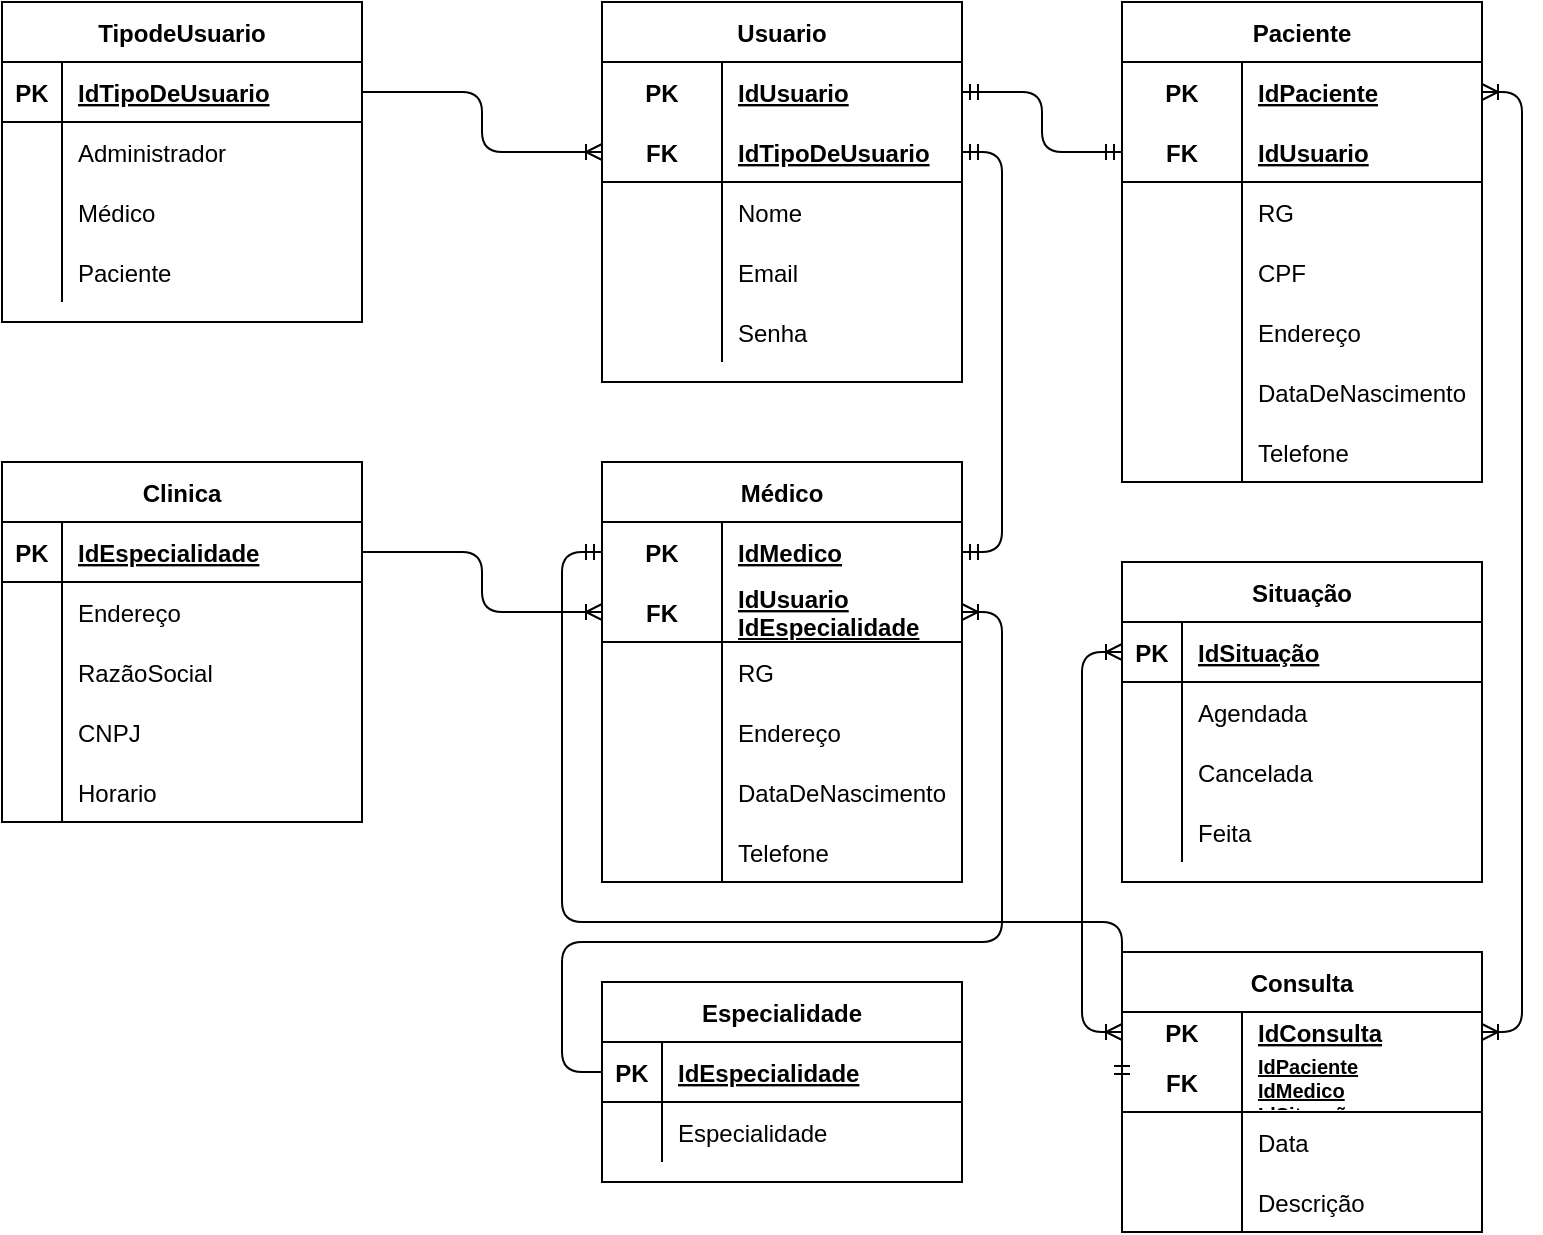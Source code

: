 <mxfile version="14.4.3" type="device" pages="2"><diagram id="wos7PKATgs4us3ZlrVO2" name="Lógico"><mxGraphModel dx="587" dy="454" grid="1" gridSize="10" guides="1" tooltips="1" connect="1" arrows="1" fold="1" page="1" pageScale="1" pageWidth="827" pageHeight="1169" math="0" shadow="0"><root><mxCell id="0"/><mxCell id="1" parent="0"/><mxCell id="LZN2-l3vcttzA_8ZZgUn-1" value="TipodeUsuario" style="shape=table;startSize=30;container=1;collapsible=1;childLayout=tableLayout;fixedRows=1;rowLines=0;fontStyle=1;align=center;resizeLast=1;" vertex="1" parent="1"><mxGeometry x="40" y="40" width="180" height="160" as="geometry"/></mxCell><mxCell id="LZN2-l3vcttzA_8ZZgUn-2" value="" style="shape=partialRectangle;collapsible=0;dropTarget=0;pointerEvents=0;fillColor=none;top=0;left=0;bottom=1;right=0;points=[[0,0.5],[1,0.5]];portConstraint=eastwest;" vertex="1" parent="LZN2-l3vcttzA_8ZZgUn-1"><mxGeometry y="30" width="180" height="30" as="geometry"/></mxCell><mxCell id="LZN2-l3vcttzA_8ZZgUn-3" value="PK" style="shape=partialRectangle;connectable=0;fillColor=none;top=0;left=0;bottom=0;right=0;fontStyle=1;overflow=hidden;" vertex="1" parent="LZN2-l3vcttzA_8ZZgUn-2"><mxGeometry width="30" height="30" as="geometry"/></mxCell><mxCell id="LZN2-l3vcttzA_8ZZgUn-4" value="IdTipoDeUsuario" style="shape=partialRectangle;connectable=0;fillColor=none;top=0;left=0;bottom=0;right=0;align=left;spacingLeft=6;fontStyle=5;overflow=hidden;" vertex="1" parent="LZN2-l3vcttzA_8ZZgUn-2"><mxGeometry x="30" width="150" height="30" as="geometry"/></mxCell><mxCell id="LZN2-l3vcttzA_8ZZgUn-5" value="" style="shape=partialRectangle;collapsible=0;dropTarget=0;pointerEvents=0;fillColor=none;top=0;left=0;bottom=0;right=0;points=[[0,0.5],[1,0.5]];portConstraint=eastwest;" vertex="1" parent="LZN2-l3vcttzA_8ZZgUn-1"><mxGeometry y="60" width="180" height="30" as="geometry"/></mxCell><mxCell id="LZN2-l3vcttzA_8ZZgUn-6" value="" style="shape=partialRectangle;connectable=0;fillColor=none;top=0;left=0;bottom=0;right=0;editable=1;overflow=hidden;" vertex="1" parent="LZN2-l3vcttzA_8ZZgUn-5"><mxGeometry width="30" height="30" as="geometry"/></mxCell><mxCell id="LZN2-l3vcttzA_8ZZgUn-7" value="Administrador" style="shape=partialRectangle;connectable=0;fillColor=none;top=0;left=0;bottom=0;right=0;align=left;spacingLeft=6;overflow=hidden;" vertex="1" parent="LZN2-l3vcttzA_8ZZgUn-5"><mxGeometry x="30" width="150" height="30" as="geometry"/></mxCell><mxCell id="LZN2-l3vcttzA_8ZZgUn-8" value="" style="shape=partialRectangle;collapsible=0;dropTarget=0;pointerEvents=0;fillColor=none;top=0;left=0;bottom=0;right=0;points=[[0,0.5],[1,0.5]];portConstraint=eastwest;" vertex="1" parent="LZN2-l3vcttzA_8ZZgUn-1"><mxGeometry y="90" width="180" height="30" as="geometry"/></mxCell><mxCell id="LZN2-l3vcttzA_8ZZgUn-9" value="" style="shape=partialRectangle;connectable=0;fillColor=none;top=0;left=0;bottom=0;right=0;editable=1;overflow=hidden;" vertex="1" parent="LZN2-l3vcttzA_8ZZgUn-8"><mxGeometry width="30" height="30" as="geometry"/></mxCell><mxCell id="LZN2-l3vcttzA_8ZZgUn-10" value="Médico" style="shape=partialRectangle;connectable=0;fillColor=none;top=0;left=0;bottom=0;right=0;align=left;spacingLeft=6;overflow=hidden;" vertex="1" parent="LZN2-l3vcttzA_8ZZgUn-8"><mxGeometry x="30" width="150" height="30" as="geometry"/></mxCell><mxCell id="LZN2-l3vcttzA_8ZZgUn-11" value="" style="shape=partialRectangle;collapsible=0;dropTarget=0;pointerEvents=0;fillColor=none;top=0;left=0;bottom=0;right=0;points=[[0,0.5],[1,0.5]];portConstraint=eastwest;" vertex="1" parent="LZN2-l3vcttzA_8ZZgUn-1"><mxGeometry y="120" width="180" height="30" as="geometry"/></mxCell><mxCell id="LZN2-l3vcttzA_8ZZgUn-12" value="" style="shape=partialRectangle;connectable=0;fillColor=none;top=0;left=0;bottom=0;right=0;editable=1;overflow=hidden;" vertex="1" parent="LZN2-l3vcttzA_8ZZgUn-11"><mxGeometry width="30" height="30" as="geometry"/></mxCell><mxCell id="LZN2-l3vcttzA_8ZZgUn-13" value="Paciente" style="shape=partialRectangle;connectable=0;fillColor=none;top=0;left=0;bottom=0;right=0;align=left;spacingLeft=6;overflow=hidden;" vertex="1" parent="LZN2-l3vcttzA_8ZZgUn-11"><mxGeometry x="30" width="150" height="30" as="geometry"/></mxCell><mxCell id="LZN2-l3vcttzA_8ZZgUn-14" value="Usuario" style="shape=table;startSize=30;container=1;collapsible=1;childLayout=tableLayout;fixedRows=1;rowLines=0;fontStyle=1;align=center;resizeLast=1;" vertex="1" parent="1"><mxGeometry x="340" y="40" width="180" height="190" as="geometry"/></mxCell><mxCell id="LZN2-l3vcttzA_8ZZgUn-15" value="" style="shape=partialRectangle;collapsible=0;dropTarget=0;pointerEvents=0;fillColor=none;top=0;left=0;bottom=0;right=0;points=[[0,0.5],[1,0.5]];portConstraint=eastwest;" vertex="1" parent="LZN2-l3vcttzA_8ZZgUn-14"><mxGeometry y="30" width="180" height="30" as="geometry"/></mxCell><mxCell id="LZN2-l3vcttzA_8ZZgUn-16" value="PK" style="shape=partialRectangle;connectable=0;fillColor=none;top=0;left=0;bottom=0;right=0;fontStyle=1;overflow=hidden;" vertex="1" parent="LZN2-l3vcttzA_8ZZgUn-15"><mxGeometry width="60" height="30" as="geometry"/></mxCell><mxCell id="LZN2-l3vcttzA_8ZZgUn-17" value="IdUsuario" style="shape=partialRectangle;connectable=0;fillColor=none;top=0;left=0;bottom=0;right=0;align=left;spacingLeft=6;fontStyle=5;overflow=hidden;" vertex="1" parent="LZN2-l3vcttzA_8ZZgUn-15"><mxGeometry x="60" width="120" height="30" as="geometry"/></mxCell><mxCell id="LZN2-l3vcttzA_8ZZgUn-18" value="" style="shape=partialRectangle;collapsible=0;dropTarget=0;pointerEvents=0;fillColor=none;top=0;left=0;bottom=1;right=0;points=[[0,0.5],[1,0.5]];portConstraint=eastwest;" vertex="1" parent="LZN2-l3vcttzA_8ZZgUn-14"><mxGeometry y="60" width="180" height="30" as="geometry"/></mxCell><mxCell id="LZN2-l3vcttzA_8ZZgUn-19" value="FK" style="shape=partialRectangle;connectable=0;fillColor=none;top=0;left=0;bottom=0;right=0;fontStyle=1;overflow=hidden;" vertex="1" parent="LZN2-l3vcttzA_8ZZgUn-18"><mxGeometry width="60" height="30" as="geometry"/></mxCell><mxCell id="LZN2-l3vcttzA_8ZZgUn-20" value="IdTipoDeUsuario" style="shape=partialRectangle;connectable=0;fillColor=none;top=0;left=0;bottom=0;right=0;align=left;spacingLeft=6;fontStyle=5;overflow=hidden;" vertex="1" parent="LZN2-l3vcttzA_8ZZgUn-18"><mxGeometry x="60" width="120" height="30" as="geometry"/></mxCell><mxCell id="LZN2-l3vcttzA_8ZZgUn-21" value="" style="shape=partialRectangle;collapsible=0;dropTarget=0;pointerEvents=0;fillColor=none;top=0;left=0;bottom=0;right=0;points=[[0,0.5],[1,0.5]];portConstraint=eastwest;" vertex="1" parent="LZN2-l3vcttzA_8ZZgUn-14"><mxGeometry y="90" width="180" height="30" as="geometry"/></mxCell><mxCell id="LZN2-l3vcttzA_8ZZgUn-22" value="" style="shape=partialRectangle;connectable=0;fillColor=none;top=0;left=0;bottom=0;right=0;editable=1;overflow=hidden;" vertex="1" parent="LZN2-l3vcttzA_8ZZgUn-21"><mxGeometry width="60" height="30" as="geometry"/></mxCell><mxCell id="LZN2-l3vcttzA_8ZZgUn-23" value="Nome" style="shape=partialRectangle;connectable=0;fillColor=none;top=0;left=0;bottom=0;right=0;align=left;spacingLeft=6;overflow=hidden;" vertex="1" parent="LZN2-l3vcttzA_8ZZgUn-21"><mxGeometry x="60" width="120" height="30" as="geometry"/></mxCell><mxCell id="LZN2-l3vcttzA_8ZZgUn-24" value="" style="shape=partialRectangle;collapsible=0;dropTarget=0;pointerEvents=0;fillColor=none;top=0;left=0;bottom=0;right=0;points=[[0,0.5],[1,0.5]];portConstraint=eastwest;" vertex="1" parent="LZN2-l3vcttzA_8ZZgUn-14"><mxGeometry y="120" width="180" height="30" as="geometry"/></mxCell><mxCell id="LZN2-l3vcttzA_8ZZgUn-25" value="" style="shape=partialRectangle;connectable=0;fillColor=none;top=0;left=0;bottom=0;right=0;editable=1;overflow=hidden;" vertex="1" parent="LZN2-l3vcttzA_8ZZgUn-24"><mxGeometry width="60" height="30" as="geometry"/></mxCell><mxCell id="LZN2-l3vcttzA_8ZZgUn-26" value="Email" style="shape=partialRectangle;connectable=0;fillColor=none;top=0;left=0;bottom=0;right=0;align=left;spacingLeft=6;overflow=hidden;" vertex="1" parent="LZN2-l3vcttzA_8ZZgUn-24"><mxGeometry x="60" width="120" height="30" as="geometry"/></mxCell><mxCell id="GbbUInvRpviHljQiZM5R-79" value="" style="shape=partialRectangle;collapsible=0;dropTarget=0;pointerEvents=0;fillColor=none;top=0;left=0;bottom=0;right=0;points=[[0,0.5],[1,0.5]];portConstraint=eastwest;" vertex="1" parent="LZN2-l3vcttzA_8ZZgUn-14"><mxGeometry y="150" width="180" height="30" as="geometry"/></mxCell><mxCell id="GbbUInvRpviHljQiZM5R-80" value="" style="shape=partialRectangle;connectable=0;fillColor=none;top=0;left=0;bottom=0;right=0;editable=1;overflow=hidden;" vertex="1" parent="GbbUInvRpviHljQiZM5R-79"><mxGeometry width="60" height="30" as="geometry"/></mxCell><mxCell id="GbbUInvRpviHljQiZM5R-81" value="Senha" style="shape=partialRectangle;connectable=0;fillColor=none;top=0;left=0;bottom=0;right=0;align=left;spacingLeft=6;overflow=hidden;" vertex="1" parent="GbbUInvRpviHljQiZM5R-79"><mxGeometry x="60" width="120" height="30" as="geometry"/></mxCell><mxCell id="GbbUInvRpviHljQiZM5R-1" value="Médico" style="shape=table;startSize=30;container=1;collapsible=1;childLayout=tableLayout;fixedRows=1;rowLines=0;fontStyle=1;align=center;resizeLast=1;" vertex="1" parent="1"><mxGeometry x="340" y="270" width="180" height="210" as="geometry"/></mxCell><mxCell id="GbbUInvRpviHljQiZM5R-2" value="" style="shape=partialRectangle;collapsible=0;dropTarget=0;pointerEvents=0;fillColor=none;top=0;left=0;bottom=0;right=0;points=[[0,0.5],[1,0.5]];portConstraint=eastwest;" vertex="1" parent="GbbUInvRpviHljQiZM5R-1"><mxGeometry y="30" width="180" height="30" as="geometry"/></mxCell><mxCell id="GbbUInvRpviHljQiZM5R-3" value="PK" style="shape=partialRectangle;connectable=0;fillColor=none;top=0;left=0;bottom=0;right=0;fontStyle=1;overflow=hidden;" vertex="1" parent="GbbUInvRpviHljQiZM5R-2"><mxGeometry width="60" height="30" as="geometry"/></mxCell><mxCell id="GbbUInvRpviHljQiZM5R-4" value="IdMedico" style="shape=partialRectangle;connectable=0;fillColor=none;top=0;left=0;bottom=0;right=0;align=left;spacingLeft=6;fontStyle=5;overflow=hidden;" vertex="1" parent="GbbUInvRpviHljQiZM5R-2"><mxGeometry x="60" width="120" height="30" as="geometry"/></mxCell><mxCell id="GbbUInvRpviHljQiZM5R-5" value="" style="shape=partialRectangle;collapsible=0;dropTarget=0;pointerEvents=0;fillColor=none;top=0;left=0;bottom=1;right=0;points=[[0,0.5],[1,0.5]];portConstraint=eastwest;" vertex="1" parent="GbbUInvRpviHljQiZM5R-1"><mxGeometry y="60" width="180" height="30" as="geometry"/></mxCell><mxCell id="GbbUInvRpviHljQiZM5R-6" value="FK" style="shape=partialRectangle;connectable=0;fillColor=none;top=0;left=0;bottom=0;right=0;fontStyle=1;overflow=hidden;" vertex="1" parent="GbbUInvRpviHljQiZM5R-5"><mxGeometry width="60" height="30" as="geometry"/></mxCell><mxCell id="GbbUInvRpviHljQiZM5R-7" value="IdUsuario&#10;IdEspecialidade" style="shape=partialRectangle;connectable=0;fillColor=none;top=0;left=0;bottom=0;right=0;align=left;spacingLeft=6;fontStyle=5;overflow=hidden;" vertex="1" parent="GbbUInvRpviHljQiZM5R-5"><mxGeometry x="60" width="120" height="30" as="geometry"/></mxCell><mxCell id="GbbUInvRpviHljQiZM5R-11" value="" style="shape=partialRectangle;collapsible=0;dropTarget=0;pointerEvents=0;fillColor=none;top=0;left=0;bottom=0;right=0;points=[[0,0.5],[1,0.5]];portConstraint=eastwest;" vertex="1" parent="GbbUInvRpviHljQiZM5R-1"><mxGeometry y="90" width="180" height="30" as="geometry"/></mxCell><mxCell id="GbbUInvRpviHljQiZM5R-12" value="" style="shape=partialRectangle;connectable=0;fillColor=none;top=0;left=0;bottom=0;right=0;editable=1;overflow=hidden;" vertex="1" parent="GbbUInvRpviHljQiZM5R-11"><mxGeometry width="60" height="30" as="geometry"/></mxCell><mxCell id="GbbUInvRpviHljQiZM5R-13" value="RG" style="shape=partialRectangle;connectable=0;fillColor=none;top=0;left=0;bottom=0;right=0;align=left;spacingLeft=6;overflow=hidden;" vertex="1" parent="GbbUInvRpviHljQiZM5R-11"><mxGeometry x="60" width="120" height="30" as="geometry"/></mxCell><mxCell id="GbbUInvRpviHljQiZM5R-8" value="" style="shape=partialRectangle;collapsible=0;dropTarget=0;pointerEvents=0;fillColor=none;top=0;left=0;bottom=0;right=0;points=[[0,0.5],[1,0.5]];portConstraint=eastwest;" vertex="1" parent="GbbUInvRpviHljQiZM5R-1"><mxGeometry y="120" width="180" height="30" as="geometry"/></mxCell><mxCell id="GbbUInvRpviHljQiZM5R-9" value="" style="shape=partialRectangle;connectable=0;fillColor=none;top=0;left=0;bottom=0;right=0;editable=1;overflow=hidden;" vertex="1" parent="GbbUInvRpviHljQiZM5R-8"><mxGeometry width="60" height="30" as="geometry"/></mxCell><mxCell id="GbbUInvRpviHljQiZM5R-10" value="Endereço" style="shape=partialRectangle;connectable=0;fillColor=none;top=0;left=0;bottom=0;right=0;align=left;spacingLeft=6;overflow=hidden;" vertex="1" parent="GbbUInvRpviHljQiZM5R-8"><mxGeometry x="60" width="120" height="30" as="geometry"/></mxCell><mxCell id="GbbUInvRpviHljQiZM5R-86" value="" style="shape=partialRectangle;collapsible=0;dropTarget=0;pointerEvents=0;fillColor=none;top=0;left=0;bottom=0;right=0;points=[[0,0.5],[1,0.5]];portConstraint=eastwest;" vertex="1" parent="GbbUInvRpviHljQiZM5R-1"><mxGeometry y="150" width="180" height="30" as="geometry"/></mxCell><mxCell id="GbbUInvRpviHljQiZM5R-87" value="" style="shape=partialRectangle;connectable=0;fillColor=none;top=0;left=0;bottom=0;right=0;editable=1;overflow=hidden;" vertex="1" parent="GbbUInvRpviHljQiZM5R-86"><mxGeometry width="60" height="30" as="geometry"/></mxCell><mxCell id="GbbUInvRpviHljQiZM5R-88" value="DataDeNascimento" style="shape=partialRectangle;connectable=0;fillColor=none;top=0;left=0;bottom=0;right=0;align=left;spacingLeft=6;overflow=hidden;" vertex="1" parent="GbbUInvRpviHljQiZM5R-86"><mxGeometry x="60" width="120" height="30" as="geometry"/></mxCell><mxCell id="GbbUInvRpviHljQiZM5R-89" value="" style="shape=partialRectangle;collapsible=0;dropTarget=0;pointerEvents=0;fillColor=none;top=0;left=0;bottom=0;right=0;points=[[0,0.5],[1,0.5]];portConstraint=eastwest;" vertex="1" parent="GbbUInvRpviHljQiZM5R-1"><mxGeometry y="180" width="180" height="30" as="geometry"/></mxCell><mxCell id="GbbUInvRpviHljQiZM5R-90" value="" style="shape=partialRectangle;connectable=0;fillColor=none;top=0;left=0;bottom=0;right=0;editable=1;overflow=hidden;" vertex="1" parent="GbbUInvRpviHljQiZM5R-89"><mxGeometry width="60" height="30" as="geometry"/></mxCell><mxCell id="GbbUInvRpviHljQiZM5R-91" value="Telefone" style="shape=partialRectangle;connectable=0;fillColor=none;top=0;left=0;bottom=0;right=0;align=left;spacingLeft=6;overflow=hidden;" vertex="1" parent="GbbUInvRpviHljQiZM5R-89"><mxGeometry x="60" width="120" height="30" as="geometry"/></mxCell><mxCell id="GbbUInvRpviHljQiZM5R-14" value="Consulta" style="shape=table;startSize=30;container=1;collapsible=1;childLayout=tableLayout;fixedRows=1;rowLines=0;fontStyle=1;align=center;resizeLast=1;" vertex="1" parent="1"><mxGeometry x="600" y="515" width="180" height="140" as="geometry"><mxRectangle x="600" y="470" width="80" height="30" as="alternateBounds"/></mxGeometry></mxCell><mxCell id="GbbUInvRpviHljQiZM5R-15" value="" style="shape=partialRectangle;collapsible=0;dropTarget=0;pointerEvents=0;fillColor=none;top=0;left=0;bottom=0;right=0;points=[[0,0.5],[1,0.5]];portConstraint=eastwest;" vertex="1" parent="GbbUInvRpviHljQiZM5R-14"><mxGeometry y="30" width="180" height="20" as="geometry"/></mxCell><mxCell id="GbbUInvRpviHljQiZM5R-16" value="PK" style="shape=partialRectangle;connectable=0;fillColor=none;top=0;left=0;bottom=0;right=0;fontStyle=1;overflow=hidden;" vertex="1" parent="GbbUInvRpviHljQiZM5R-15"><mxGeometry width="60" height="20" as="geometry"/></mxCell><mxCell id="GbbUInvRpviHljQiZM5R-17" value="IdConsulta" style="shape=partialRectangle;connectable=0;fillColor=none;top=0;left=0;bottom=0;right=0;align=left;spacingLeft=6;fontStyle=5;overflow=hidden;" vertex="1" parent="GbbUInvRpviHljQiZM5R-15"><mxGeometry x="60" width="120" height="20" as="geometry"/></mxCell><mxCell id="GbbUInvRpviHljQiZM5R-18" value="" style="shape=partialRectangle;collapsible=0;dropTarget=0;pointerEvents=0;fillColor=none;top=0;left=0;bottom=1;right=0;points=[[0,0.5],[1,0.5]];portConstraint=eastwest;" vertex="1" parent="GbbUInvRpviHljQiZM5R-14"><mxGeometry y="50" width="180" height="30" as="geometry"/></mxCell><mxCell id="GbbUInvRpviHljQiZM5R-19" value="FK" style="shape=partialRectangle;connectable=0;fillColor=none;top=0;left=0;bottom=0;right=0;fontStyle=1;overflow=hidden;" vertex="1" parent="GbbUInvRpviHljQiZM5R-18"><mxGeometry width="60" height="30" as="geometry"/></mxCell><mxCell id="GbbUInvRpviHljQiZM5R-20" value="IdPaciente&#10;IdMedico&#10;IdSituaçãp" style="shape=partialRectangle;connectable=0;fillColor=none;top=0;left=0;bottom=0;right=0;align=left;spacingLeft=6;fontStyle=5;overflow=hidden;fontSize=10;" vertex="1" parent="GbbUInvRpviHljQiZM5R-18"><mxGeometry x="60" width="120" height="30" as="geometry"/></mxCell><mxCell id="GbbUInvRpviHljQiZM5R-21" value="" style="shape=partialRectangle;collapsible=0;dropTarget=0;pointerEvents=0;fillColor=none;top=0;left=0;bottom=0;right=0;points=[[0,0.5],[1,0.5]];portConstraint=eastwest;" vertex="1" parent="GbbUInvRpviHljQiZM5R-14"><mxGeometry y="80" width="180" height="30" as="geometry"/></mxCell><mxCell id="GbbUInvRpviHljQiZM5R-22" value="" style="shape=partialRectangle;connectable=0;fillColor=none;top=0;left=0;bottom=0;right=0;editable=1;overflow=hidden;" vertex="1" parent="GbbUInvRpviHljQiZM5R-21"><mxGeometry width="60" height="30" as="geometry"/></mxCell><mxCell id="GbbUInvRpviHljQiZM5R-23" value="Data" style="shape=partialRectangle;connectable=0;fillColor=none;top=0;left=0;bottom=0;right=0;align=left;spacingLeft=6;overflow=hidden;" vertex="1" parent="GbbUInvRpviHljQiZM5R-21"><mxGeometry x="60" width="120" height="30" as="geometry"/></mxCell><mxCell id="GbbUInvRpviHljQiZM5R-24" value="" style="shape=partialRectangle;collapsible=0;dropTarget=0;pointerEvents=0;fillColor=none;top=0;left=0;bottom=0;right=0;points=[[0,0.5],[1,0.5]];portConstraint=eastwest;" vertex="1" parent="GbbUInvRpviHljQiZM5R-14"><mxGeometry y="110" width="180" height="30" as="geometry"/></mxCell><mxCell id="GbbUInvRpviHljQiZM5R-25" value="" style="shape=partialRectangle;connectable=0;fillColor=none;top=0;left=0;bottom=0;right=0;editable=1;overflow=hidden;" vertex="1" parent="GbbUInvRpviHljQiZM5R-24"><mxGeometry width="60" height="30" as="geometry"/></mxCell><mxCell id="GbbUInvRpviHljQiZM5R-26" value="Descrição" style="shape=partialRectangle;connectable=0;fillColor=none;top=0;left=0;bottom=0;right=0;align=left;spacingLeft=6;overflow=hidden;" vertex="1" parent="GbbUInvRpviHljQiZM5R-24"><mxGeometry x="60" width="120" height="30" as="geometry"/></mxCell><mxCell id="GbbUInvRpviHljQiZM5R-27" value="Paciente" style="shape=table;startSize=30;container=1;collapsible=1;childLayout=tableLayout;fixedRows=1;rowLines=0;fontStyle=1;align=center;resizeLast=1;" vertex="1" parent="1"><mxGeometry x="600" y="40" width="180" height="240" as="geometry"/></mxCell><mxCell id="GbbUInvRpviHljQiZM5R-28" value="" style="shape=partialRectangle;collapsible=0;dropTarget=0;pointerEvents=0;fillColor=none;top=0;left=0;bottom=0;right=0;points=[[0,0.5],[1,0.5]];portConstraint=eastwest;" vertex="1" parent="GbbUInvRpviHljQiZM5R-27"><mxGeometry y="30" width="180" height="30" as="geometry"/></mxCell><mxCell id="GbbUInvRpviHljQiZM5R-29" value="PK" style="shape=partialRectangle;connectable=0;fillColor=none;top=0;left=0;bottom=0;right=0;fontStyle=1;overflow=hidden;" vertex="1" parent="GbbUInvRpviHljQiZM5R-28"><mxGeometry width="60" height="30" as="geometry"/></mxCell><mxCell id="GbbUInvRpviHljQiZM5R-30" value="IdPaciente" style="shape=partialRectangle;connectable=0;fillColor=none;top=0;left=0;bottom=0;right=0;align=left;spacingLeft=6;fontStyle=5;overflow=hidden;" vertex="1" parent="GbbUInvRpviHljQiZM5R-28"><mxGeometry x="60" width="120" height="30" as="geometry"/></mxCell><mxCell id="GbbUInvRpviHljQiZM5R-31" value="" style="shape=partialRectangle;collapsible=0;dropTarget=0;pointerEvents=0;fillColor=none;top=0;left=0;bottom=1;right=0;points=[[0,0.5],[1,0.5]];portConstraint=eastwest;" vertex="1" parent="GbbUInvRpviHljQiZM5R-27"><mxGeometry y="60" width="180" height="30" as="geometry"/></mxCell><mxCell id="GbbUInvRpviHljQiZM5R-32" value="FK" style="shape=partialRectangle;connectable=0;fillColor=none;top=0;left=0;bottom=0;right=0;fontStyle=1;overflow=hidden;" vertex="1" parent="GbbUInvRpviHljQiZM5R-31"><mxGeometry width="60" height="30" as="geometry"/></mxCell><mxCell id="GbbUInvRpviHljQiZM5R-33" value="IdUsuario" style="shape=partialRectangle;connectable=0;fillColor=none;top=0;left=0;bottom=0;right=0;align=left;spacingLeft=6;fontStyle=5;overflow=hidden;" vertex="1" parent="GbbUInvRpviHljQiZM5R-31"><mxGeometry x="60" width="120" height="30" as="geometry"/></mxCell><mxCell id="GbbUInvRpviHljQiZM5R-34" value="" style="shape=partialRectangle;collapsible=0;dropTarget=0;pointerEvents=0;fillColor=none;top=0;left=0;bottom=0;right=0;points=[[0,0.5],[1,0.5]];portConstraint=eastwest;" vertex="1" parent="GbbUInvRpviHljQiZM5R-27"><mxGeometry y="90" width="180" height="30" as="geometry"/></mxCell><mxCell id="GbbUInvRpviHljQiZM5R-35" value="" style="shape=partialRectangle;connectable=0;fillColor=none;top=0;left=0;bottom=0;right=0;editable=1;overflow=hidden;" vertex="1" parent="GbbUInvRpviHljQiZM5R-34"><mxGeometry width="60" height="30" as="geometry"/></mxCell><mxCell id="GbbUInvRpviHljQiZM5R-36" value="RG" style="shape=partialRectangle;connectable=0;fillColor=none;top=0;left=0;bottom=0;right=0;align=left;spacingLeft=6;overflow=hidden;" vertex="1" parent="GbbUInvRpviHljQiZM5R-34"><mxGeometry x="60" width="120" height="30" as="geometry"/></mxCell><mxCell id="GbbUInvRpviHljQiZM5R-37" value="" style="shape=partialRectangle;collapsible=0;dropTarget=0;pointerEvents=0;fillColor=none;top=0;left=0;bottom=0;right=0;points=[[0,0.5],[1,0.5]];portConstraint=eastwest;" vertex="1" parent="GbbUInvRpviHljQiZM5R-27"><mxGeometry y="120" width="180" height="30" as="geometry"/></mxCell><mxCell id="GbbUInvRpviHljQiZM5R-38" value="" style="shape=partialRectangle;connectable=0;fillColor=none;top=0;left=0;bottom=0;right=0;editable=1;overflow=hidden;" vertex="1" parent="GbbUInvRpviHljQiZM5R-37"><mxGeometry width="60" height="30" as="geometry"/></mxCell><mxCell id="GbbUInvRpviHljQiZM5R-39" value="CPF" style="shape=partialRectangle;connectable=0;fillColor=none;top=0;left=0;bottom=0;right=0;align=left;spacingLeft=6;overflow=hidden;" vertex="1" parent="GbbUInvRpviHljQiZM5R-37"><mxGeometry x="60" width="120" height="30" as="geometry"/></mxCell><mxCell id="GbbUInvRpviHljQiZM5R-104" value="" style="shape=partialRectangle;collapsible=0;dropTarget=0;pointerEvents=0;fillColor=none;top=0;left=0;bottom=0;right=0;points=[[0,0.5],[1,0.5]];portConstraint=eastwest;" vertex="1" parent="GbbUInvRpviHljQiZM5R-27"><mxGeometry y="150" width="180" height="30" as="geometry"/></mxCell><mxCell id="GbbUInvRpviHljQiZM5R-105" value="" style="shape=partialRectangle;connectable=0;fillColor=none;top=0;left=0;bottom=0;right=0;editable=1;overflow=hidden;" vertex="1" parent="GbbUInvRpviHljQiZM5R-104"><mxGeometry width="60" height="30" as="geometry"/></mxCell><mxCell id="GbbUInvRpviHljQiZM5R-106" value="Endereço" style="shape=partialRectangle;connectable=0;fillColor=none;top=0;left=0;bottom=0;right=0;align=left;spacingLeft=6;overflow=hidden;" vertex="1" parent="GbbUInvRpviHljQiZM5R-104"><mxGeometry x="60" width="120" height="30" as="geometry"/></mxCell><mxCell id="GbbUInvRpviHljQiZM5R-107" value="" style="shape=partialRectangle;collapsible=0;dropTarget=0;pointerEvents=0;fillColor=none;top=0;left=0;bottom=0;right=0;points=[[0,0.5],[1,0.5]];portConstraint=eastwest;" vertex="1" parent="GbbUInvRpviHljQiZM5R-27"><mxGeometry y="180" width="180" height="30" as="geometry"/></mxCell><mxCell id="GbbUInvRpviHljQiZM5R-108" value="" style="shape=partialRectangle;connectable=0;fillColor=none;top=0;left=0;bottom=0;right=0;editable=1;overflow=hidden;" vertex="1" parent="GbbUInvRpviHljQiZM5R-107"><mxGeometry width="60" height="30" as="geometry"/></mxCell><mxCell id="GbbUInvRpviHljQiZM5R-109" value="DataDeNascimento" style="shape=partialRectangle;connectable=0;fillColor=none;top=0;left=0;bottom=0;right=0;align=left;spacingLeft=6;overflow=hidden;" vertex="1" parent="GbbUInvRpviHljQiZM5R-107"><mxGeometry x="60" width="120" height="30" as="geometry"/></mxCell><mxCell id="GbbUInvRpviHljQiZM5R-110" value="" style="shape=partialRectangle;collapsible=0;dropTarget=0;pointerEvents=0;fillColor=none;top=0;left=0;bottom=0;right=0;points=[[0,0.5],[1,0.5]];portConstraint=eastwest;" vertex="1" parent="GbbUInvRpviHljQiZM5R-27"><mxGeometry y="210" width="180" height="30" as="geometry"/></mxCell><mxCell id="GbbUInvRpviHljQiZM5R-111" value="" style="shape=partialRectangle;connectable=0;fillColor=none;top=0;left=0;bottom=0;right=0;editable=1;overflow=hidden;" vertex="1" parent="GbbUInvRpviHljQiZM5R-110"><mxGeometry width="60" height="30" as="geometry"/></mxCell><mxCell id="GbbUInvRpviHljQiZM5R-112" value="Telefone" style="shape=partialRectangle;connectable=0;fillColor=none;top=0;left=0;bottom=0;right=0;align=left;spacingLeft=6;overflow=hidden;" vertex="1" parent="GbbUInvRpviHljQiZM5R-110"><mxGeometry x="60" width="120" height="30" as="geometry"/></mxCell><mxCell id="GbbUInvRpviHljQiZM5R-40" value="Situação" style="shape=table;startSize=30;container=1;collapsible=1;childLayout=tableLayout;fixedRows=1;rowLines=0;fontStyle=1;align=center;resizeLast=1;" vertex="1" parent="1"><mxGeometry x="600" y="320" width="180" height="160" as="geometry"/></mxCell><mxCell id="GbbUInvRpviHljQiZM5R-41" value="" style="shape=partialRectangle;collapsible=0;dropTarget=0;pointerEvents=0;fillColor=none;top=0;left=0;bottom=1;right=0;points=[[0,0.5],[1,0.5]];portConstraint=eastwest;" vertex="1" parent="GbbUInvRpviHljQiZM5R-40"><mxGeometry y="30" width="180" height="30" as="geometry"/></mxCell><mxCell id="GbbUInvRpviHljQiZM5R-42" value="PK" style="shape=partialRectangle;connectable=0;fillColor=none;top=0;left=0;bottom=0;right=0;fontStyle=1;overflow=hidden;" vertex="1" parent="GbbUInvRpviHljQiZM5R-41"><mxGeometry width="30" height="30" as="geometry"/></mxCell><mxCell id="GbbUInvRpviHljQiZM5R-43" value="IdSituação" style="shape=partialRectangle;connectable=0;fillColor=none;top=0;left=0;bottom=0;right=0;align=left;spacingLeft=6;fontStyle=5;overflow=hidden;" vertex="1" parent="GbbUInvRpviHljQiZM5R-41"><mxGeometry x="30" width="150" height="30" as="geometry"/></mxCell><mxCell id="GbbUInvRpviHljQiZM5R-44" value="" style="shape=partialRectangle;collapsible=0;dropTarget=0;pointerEvents=0;fillColor=none;top=0;left=0;bottom=0;right=0;points=[[0,0.5],[1,0.5]];portConstraint=eastwest;" vertex="1" parent="GbbUInvRpviHljQiZM5R-40"><mxGeometry y="60" width="180" height="30" as="geometry"/></mxCell><mxCell id="GbbUInvRpviHljQiZM5R-45" value="" style="shape=partialRectangle;connectable=0;fillColor=none;top=0;left=0;bottom=0;right=0;editable=1;overflow=hidden;" vertex="1" parent="GbbUInvRpviHljQiZM5R-44"><mxGeometry width="30" height="30" as="geometry"/></mxCell><mxCell id="GbbUInvRpviHljQiZM5R-46" value="Agendada" style="shape=partialRectangle;connectable=0;fillColor=none;top=0;left=0;bottom=0;right=0;align=left;spacingLeft=6;overflow=hidden;" vertex="1" parent="GbbUInvRpviHljQiZM5R-44"><mxGeometry x="30" width="150" height="30" as="geometry"/></mxCell><mxCell id="GbbUInvRpviHljQiZM5R-47" value="" style="shape=partialRectangle;collapsible=0;dropTarget=0;pointerEvents=0;fillColor=none;top=0;left=0;bottom=0;right=0;points=[[0,0.5],[1,0.5]];portConstraint=eastwest;" vertex="1" parent="GbbUInvRpviHljQiZM5R-40"><mxGeometry y="90" width="180" height="30" as="geometry"/></mxCell><mxCell id="GbbUInvRpviHljQiZM5R-48" value="" style="shape=partialRectangle;connectable=0;fillColor=none;top=0;left=0;bottom=0;right=0;editable=1;overflow=hidden;" vertex="1" parent="GbbUInvRpviHljQiZM5R-47"><mxGeometry width="30" height="30" as="geometry"/></mxCell><mxCell id="GbbUInvRpviHljQiZM5R-49" value="Cancelada" style="shape=partialRectangle;connectable=0;fillColor=none;top=0;left=0;bottom=0;right=0;align=left;spacingLeft=6;overflow=hidden;" vertex="1" parent="GbbUInvRpviHljQiZM5R-47"><mxGeometry x="30" width="150" height="30" as="geometry"/></mxCell><mxCell id="GbbUInvRpviHljQiZM5R-50" value="" style="shape=partialRectangle;collapsible=0;dropTarget=0;pointerEvents=0;fillColor=none;top=0;left=0;bottom=0;right=0;points=[[0,0.5],[1,0.5]];portConstraint=eastwest;" vertex="1" parent="GbbUInvRpviHljQiZM5R-40"><mxGeometry y="120" width="180" height="30" as="geometry"/></mxCell><mxCell id="GbbUInvRpviHljQiZM5R-51" value="" style="shape=partialRectangle;connectable=0;fillColor=none;top=0;left=0;bottom=0;right=0;editable=1;overflow=hidden;" vertex="1" parent="GbbUInvRpviHljQiZM5R-50"><mxGeometry width="30" height="30" as="geometry"/></mxCell><mxCell id="GbbUInvRpviHljQiZM5R-52" value="Feita" style="shape=partialRectangle;connectable=0;fillColor=none;top=0;left=0;bottom=0;right=0;align=left;spacingLeft=6;overflow=hidden;" vertex="1" parent="GbbUInvRpviHljQiZM5R-50"><mxGeometry x="30" width="150" height="30" as="geometry"/></mxCell><mxCell id="GbbUInvRpviHljQiZM5R-53" value="Clinica" style="shape=table;startSize=30;container=1;collapsible=1;childLayout=tableLayout;fixedRows=1;rowLines=0;fontStyle=1;align=center;resizeLast=1;" vertex="1" parent="1"><mxGeometry x="40" y="270" width="180" height="180" as="geometry"/></mxCell><mxCell id="GbbUInvRpviHljQiZM5R-54" value="" style="shape=partialRectangle;collapsible=0;dropTarget=0;pointerEvents=0;fillColor=none;top=0;left=0;bottom=1;right=0;points=[[0,0.5],[1,0.5]];portConstraint=eastwest;" vertex="1" parent="GbbUInvRpviHljQiZM5R-53"><mxGeometry y="30" width="180" height="30" as="geometry"/></mxCell><mxCell id="GbbUInvRpviHljQiZM5R-55" value="PK" style="shape=partialRectangle;connectable=0;fillColor=none;top=0;left=0;bottom=0;right=0;fontStyle=1;overflow=hidden;" vertex="1" parent="GbbUInvRpviHljQiZM5R-54"><mxGeometry width="30" height="30" as="geometry"/></mxCell><mxCell id="GbbUInvRpviHljQiZM5R-56" value="IdEspecialidade" style="shape=partialRectangle;connectable=0;fillColor=none;top=0;left=0;bottom=0;right=0;align=left;spacingLeft=6;fontStyle=5;overflow=hidden;" vertex="1" parent="GbbUInvRpviHljQiZM5R-54"><mxGeometry x="30" width="150" height="30" as="geometry"/></mxCell><mxCell id="GbbUInvRpviHljQiZM5R-57" value="" style="shape=partialRectangle;collapsible=0;dropTarget=0;pointerEvents=0;fillColor=none;top=0;left=0;bottom=0;right=0;points=[[0,0.5],[1,0.5]];portConstraint=eastwest;" vertex="1" parent="GbbUInvRpviHljQiZM5R-53"><mxGeometry y="60" width="180" height="30" as="geometry"/></mxCell><mxCell id="GbbUInvRpviHljQiZM5R-58" value="" style="shape=partialRectangle;connectable=0;fillColor=none;top=0;left=0;bottom=0;right=0;editable=1;overflow=hidden;" vertex="1" parent="GbbUInvRpviHljQiZM5R-57"><mxGeometry width="30" height="30" as="geometry"/></mxCell><mxCell id="GbbUInvRpviHljQiZM5R-59" value="Endereço" style="shape=partialRectangle;connectable=0;fillColor=none;top=0;left=0;bottom=0;right=0;align=left;spacingLeft=6;overflow=hidden;" vertex="1" parent="GbbUInvRpviHljQiZM5R-57"><mxGeometry x="30" width="150" height="30" as="geometry"/></mxCell><mxCell id="GbbUInvRpviHljQiZM5R-94" value="" style="shape=partialRectangle;collapsible=0;dropTarget=0;pointerEvents=0;fillColor=none;top=0;left=0;bottom=0;right=0;points=[[0,0.5],[1,0.5]];portConstraint=eastwest;" vertex="1" parent="GbbUInvRpviHljQiZM5R-53"><mxGeometry y="90" width="180" height="30" as="geometry"/></mxCell><mxCell id="GbbUInvRpviHljQiZM5R-95" value="" style="shape=partialRectangle;connectable=0;fillColor=none;top=0;left=0;bottom=0;right=0;editable=1;overflow=hidden;" vertex="1" parent="GbbUInvRpviHljQiZM5R-94"><mxGeometry width="30" height="30" as="geometry"/></mxCell><mxCell id="GbbUInvRpviHljQiZM5R-96" value="RazãoSocial" style="shape=partialRectangle;connectable=0;fillColor=none;top=0;left=0;bottom=0;right=0;align=left;spacingLeft=6;overflow=hidden;" vertex="1" parent="GbbUInvRpviHljQiZM5R-94"><mxGeometry x="30" width="150" height="30" as="geometry"/></mxCell><mxCell id="GbbUInvRpviHljQiZM5R-97" value="" style="shape=partialRectangle;collapsible=0;dropTarget=0;pointerEvents=0;fillColor=none;top=0;left=0;bottom=0;right=0;points=[[0,0.5],[1,0.5]];portConstraint=eastwest;" vertex="1" parent="GbbUInvRpviHljQiZM5R-53"><mxGeometry y="120" width="180" height="30" as="geometry"/></mxCell><mxCell id="GbbUInvRpviHljQiZM5R-98" value="" style="shape=partialRectangle;connectable=0;fillColor=none;top=0;left=0;bottom=0;right=0;editable=1;overflow=hidden;" vertex="1" parent="GbbUInvRpviHljQiZM5R-97"><mxGeometry width="30" height="30" as="geometry"/></mxCell><mxCell id="GbbUInvRpviHljQiZM5R-99" value="CNPJ" style="shape=partialRectangle;connectable=0;fillColor=none;top=0;left=0;bottom=0;right=0;align=left;spacingLeft=6;overflow=hidden;" vertex="1" parent="GbbUInvRpviHljQiZM5R-97"><mxGeometry x="30" width="150" height="30" as="geometry"/></mxCell><mxCell id="GbbUInvRpviHljQiZM5R-100" value="" style="shape=partialRectangle;collapsible=0;dropTarget=0;pointerEvents=0;fillColor=none;top=0;left=0;bottom=0;right=0;points=[[0,0.5],[1,0.5]];portConstraint=eastwest;" vertex="1" parent="GbbUInvRpviHljQiZM5R-53"><mxGeometry y="150" width="180" height="30" as="geometry"/></mxCell><mxCell id="GbbUInvRpviHljQiZM5R-101" value="" style="shape=partialRectangle;connectable=0;fillColor=none;top=0;left=0;bottom=0;right=0;editable=1;overflow=hidden;" vertex="1" parent="GbbUInvRpviHljQiZM5R-100"><mxGeometry width="30" height="30" as="geometry"/></mxCell><mxCell id="GbbUInvRpviHljQiZM5R-102" value="Horario" style="shape=partialRectangle;connectable=0;fillColor=none;top=0;left=0;bottom=0;right=0;align=left;spacingLeft=6;overflow=hidden;" vertex="1" parent="GbbUInvRpviHljQiZM5R-100"><mxGeometry x="30" width="150" height="30" as="geometry"/></mxCell><mxCell id="GbbUInvRpviHljQiZM5R-66" value="Especialidade" style="shape=table;startSize=30;container=1;collapsible=1;childLayout=tableLayout;fixedRows=1;rowLines=0;fontStyle=1;align=center;resizeLast=1;" vertex="1" parent="1"><mxGeometry x="340" y="530" width="180" height="100" as="geometry"/></mxCell><mxCell id="GbbUInvRpviHljQiZM5R-67" value="" style="shape=partialRectangle;collapsible=0;dropTarget=0;pointerEvents=0;fillColor=none;top=0;left=0;bottom=1;right=0;points=[[0,0.5],[1,0.5]];portConstraint=eastwest;" vertex="1" parent="GbbUInvRpviHljQiZM5R-66"><mxGeometry y="30" width="180" height="30" as="geometry"/></mxCell><mxCell id="GbbUInvRpviHljQiZM5R-68" value="PK" style="shape=partialRectangle;connectable=0;fillColor=none;top=0;left=0;bottom=0;right=0;fontStyle=1;overflow=hidden;" vertex="1" parent="GbbUInvRpviHljQiZM5R-67"><mxGeometry width="30" height="30" as="geometry"/></mxCell><mxCell id="GbbUInvRpviHljQiZM5R-69" value="IdEspecialidade" style="shape=partialRectangle;connectable=0;fillColor=none;top=0;left=0;bottom=0;right=0;align=left;spacingLeft=6;fontStyle=5;overflow=hidden;" vertex="1" parent="GbbUInvRpviHljQiZM5R-67"><mxGeometry x="30" width="150" height="30" as="geometry"/></mxCell><mxCell id="GbbUInvRpviHljQiZM5R-70" value="" style="shape=partialRectangle;collapsible=0;dropTarget=0;pointerEvents=0;fillColor=none;top=0;left=0;bottom=0;right=0;points=[[0,0.5],[1,0.5]];portConstraint=eastwest;" vertex="1" parent="GbbUInvRpviHljQiZM5R-66"><mxGeometry y="60" width="180" height="30" as="geometry"/></mxCell><mxCell id="GbbUInvRpviHljQiZM5R-71" value="" style="shape=partialRectangle;connectable=0;fillColor=none;top=0;left=0;bottom=0;right=0;editable=1;overflow=hidden;" vertex="1" parent="GbbUInvRpviHljQiZM5R-70"><mxGeometry width="30" height="30" as="geometry"/></mxCell><mxCell id="GbbUInvRpviHljQiZM5R-72" value="Especialidade" style="shape=partialRectangle;connectable=0;fillColor=none;top=0;left=0;bottom=0;right=0;align=left;spacingLeft=6;overflow=hidden;" vertex="1" parent="GbbUInvRpviHljQiZM5R-70"><mxGeometry x="30" width="150" height="30" as="geometry"/></mxCell><mxCell id="GbbUInvRpviHljQiZM5R-82" style="rounded=1;orthogonalLoop=1;jettySize=auto;html=1;exitX=1;exitY=0.5;exitDx=0;exitDy=0;entryX=0;entryY=0.5;entryDx=0;entryDy=0;endArrow=ERoneToMany;endFill=0;elbow=vertical;edgeStyle=orthogonalEdgeStyle;" edge="1" parent="1" source="LZN2-l3vcttzA_8ZZgUn-2" target="LZN2-l3vcttzA_8ZZgUn-18"><mxGeometry relative="1" as="geometry"/></mxCell><mxCell id="GbbUInvRpviHljQiZM5R-93" style="edgeStyle=orthogonalEdgeStyle;rounded=1;orthogonalLoop=1;jettySize=auto;html=1;exitX=0;exitY=0.5;exitDx=0;exitDy=0;entryX=1;entryY=0.5;entryDx=0;entryDy=0;endArrow=ERoneToMany;endFill=0;" edge="1" parent="1" source="GbbUInvRpviHljQiZM5R-67" target="GbbUInvRpviHljQiZM5R-5"><mxGeometry relative="1" as="geometry"><Array as="points"><mxPoint x="320" y="575"/><mxPoint x="320" y="510"/><mxPoint x="540" y="510"/><mxPoint x="540" y="345"/></Array></mxGeometry></mxCell><mxCell id="GbbUInvRpviHljQiZM5R-103" style="edgeStyle=orthogonalEdgeStyle;rounded=1;orthogonalLoop=1;jettySize=auto;html=1;exitX=1;exitY=0.5;exitDx=0;exitDy=0;entryX=0;entryY=0.5;entryDx=0;entryDy=0;endArrow=ERoneToMany;endFill=0;" edge="1" parent="1" source="GbbUInvRpviHljQiZM5R-54" target="GbbUInvRpviHljQiZM5R-5"><mxGeometry relative="1" as="geometry"/></mxCell><mxCell id="GbbUInvRpviHljQiZM5R-113" style="edgeStyle=orthogonalEdgeStyle;rounded=1;orthogonalLoop=1;jettySize=auto;html=1;exitX=1;exitY=0.5;exitDx=0;exitDy=0;entryX=1;entryY=0.5;entryDx=0;entryDy=0;endArrow=ERoneToMany;endFill=0;fontSize=10;startArrow=ERoneToMany;startFill=0;" edge="1" parent="1" source="GbbUInvRpviHljQiZM5R-15" target="GbbUInvRpviHljQiZM5R-28"><mxGeometry relative="1" as="geometry"/></mxCell><mxCell id="GbbUInvRpviHljQiZM5R-114" style="edgeStyle=orthogonalEdgeStyle;rounded=1;orthogonalLoop=1;jettySize=auto;html=1;exitX=0;exitY=0.5;exitDx=0;exitDy=0;entryX=0;entryY=0.5;entryDx=0;entryDy=0;startArrow=ERoneToMany;startFill=0;endArrow=ERoneToMany;endFill=0;fontSize=10;" edge="1" parent="1" source="GbbUInvRpviHljQiZM5R-41" target="GbbUInvRpviHljQiZM5R-15"><mxGeometry relative="1" as="geometry"/></mxCell><mxCell id="GbbUInvRpviHljQiZM5R-115" style="edgeStyle=orthogonalEdgeStyle;rounded=1;orthogonalLoop=1;jettySize=auto;html=1;exitX=1;exitY=0.5;exitDx=0;exitDy=0;entryX=0;entryY=0.5;entryDx=0;entryDy=0;startArrow=ERmandOne;startFill=0;endArrow=ERmandOne;endFill=0;fontSize=10;" edge="1" parent="1" source="LZN2-l3vcttzA_8ZZgUn-15" target="GbbUInvRpviHljQiZM5R-31"><mxGeometry relative="1" as="geometry"/></mxCell><mxCell id="GbbUInvRpviHljQiZM5R-116" style="edgeStyle=orthogonalEdgeStyle;rounded=1;orthogonalLoop=1;jettySize=auto;html=1;exitX=1;exitY=0.5;exitDx=0;exitDy=0;entryX=1;entryY=0.5;entryDx=0;entryDy=0;startArrow=ERmandOne;startFill=0;endArrow=ERmandOne;endFill=0;fontSize=10;" edge="1" parent="1" source="GbbUInvRpviHljQiZM5R-2" target="LZN2-l3vcttzA_8ZZgUn-18"><mxGeometry relative="1" as="geometry"/></mxCell><mxCell id="GbbUInvRpviHljQiZM5R-117" style="edgeStyle=orthogonalEdgeStyle;rounded=1;orthogonalLoop=1;jettySize=auto;html=1;exitX=0;exitY=0.5;exitDx=0;exitDy=0;entryX=0;entryY=0.5;entryDx=0;entryDy=0;startArrow=ERmandOne;startFill=0;endArrow=ERmandOne;endFill=0;fontSize=10;" edge="1" parent="1" source="GbbUInvRpviHljQiZM5R-18" target="GbbUInvRpviHljQiZM5R-2"><mxGeometry relative="1" as="geometry"><Array as="points"><mxPoint x="600" y="500"/><mxPoint x="320" y="500"/><mxPoint x="320" y="315"/></Array></mxGeometry></mxCell></root></mxGraphModel></diagram><diagram id="UeQtv5C8dkffFjSi10Qb" name="Conceitual"><mxGraphModel dx="882" dy="510" grid="1" gridSize="13" guides="1" tooltips="1" connect="1" arrows="1" fold="1" page="1" pageScale="1" pageWidth="827" pageHeight="1169" math="0" shadow="0"><root><mxCell id="8jmVq9rn9VHaPGr_4sam-0"/><mxCell id="8jmVq9rn9VHaPGr_4sam-1" parent="8jmVq9rn9VHaPGr_4sam-0"/><mxCell id="HldZ5QuAm9rY1oyMQkHX-20" style="edgeStyle=orthogonalEdgeStyle;rounded=1;orthogonalLoop=1;jettySize=auto;html=1;exitX=1;exitY=0.5;exitDx=0;exitDy=0;entryX=0;entryY=0.5;entryDx=0;entryDy=0;startArrow=none;startFill=0;endArrow=none;endFill=0;fontSize=10;" edge="1" parent="8jmVq9rn9VHaPGr_4sam-1" source="HldZ5QuAm9rY1oyMQkHX-0" target="HldZ5QuAm9rY1oyMQkHX-12"><mxGeometry relative="1" as="geometry"/></mxCell><mxCell id="HldZ5QuAm9rY1oyMQkHX-0" value="&lt;font style=&quot;font-size: 13px&quot;&gt;Médico&lt;/font&gt;" style="rounded=0;whiteSpace=wrap;html=1;fontSize=10;" vertex="1" parent="8jmVq9rn9VHaPGr_4sam-1"><mxGeometry x="390" y="80" width="120" height="60" as="geometry"/></mxCell><mxCell id="HldZ5QuAm9rY1oyMQkHX-25" style="edgeStyle=orthogonalEdgeStyle;rounded=1;orthogonalLoop=1;jettySize=auto;html=1;exitX=0.5;exitY=1;exitDx=0;exitDy=0;entryX=0.5;entryY=0;entryDx=0;entryDy=0;startArrow=none;startFill=0;endArrow=none;endFill=0;fontSize=10;" edge="1" parent="8jmVq9rn9VHaPGr_4sam-1" source="HldZ5QuAm9rY1oyMQkHX-1" target="HldZ5QuAm9rY1oyMQkHX-4"><mxGeometry relative="1" as="geometry"/></mxCell><mxCell id="HldZ5QuAm9rY1oyMQkHX-26" style="edgeStyle=orthogonalEdgeStyle;rounded=1;orthogonalLoop=1;jettySize=auto;html=1;exitX=0.5;exitY=0;exitDx=0;exitDy=0;startArrow=none;startFill=0;endArrow=none;endFill=0;fontSize=10;" edge="1" parent="8jmVq9rn9VHaPGr_4sam-1" source="HldZ5QuAm9rY1oyMQkHX-1"><mxGeometry relative="1" as="geometry"><mxPoint x="450" y="143" as="targetPoint"/></mxGeometry></mxCell><mxCell id="HldZ5QuAm9rY1oyMQkHX-1" value="&lt;font style=&quot;font-size: 13px&quot;&gt;Possui&lt;/font&gt;" style="rhombus;whiteSpace=wrap;html=1;fontSize=10;" vertex="1" parent="8jmVq9rn9VHaPGr_4sam-1"><mxGeometry x="410" y="170" width="80" height="80" as="geometry"/></mxCell><mxCell id="HldZ5QuAm9rY1oyMQkHX-2" value="&lt;span style=&quot;font-size: 13px&quot;&gt;1&lt;/span&gt;" style="text;html=1;align=center;verticalAlign=middle;resizable=0;points=[];autosize=1;fontSize=10;" vertex="1" parent="8jmVq9rn9VHaPGr_4sam-1"><mxGeometry x="741" y="140" width="26" height="26" as="geometry"/></mxCell><mxCell id="HldZ5QuAm9rY1oyMQkHX-3" value="&lt;font style=&quot;font-size: 13px&quot;&gt;N&lt;/font&gt;" style="text;html=1;align=center;verticalAlign=middle;resizable=0;points=[];autosize=1;fontSize=10;" vertex="1" parent="8jmVq9rn9VHaPGr_4sam-1"><mxGeometry x="445" y="140" width="26" height="26" as="geometry"/></mxCell><mxCell id="HldZ5QuAm9rY1oyMQkHX-4" value="&lt;font style=&quot;font-size: 13px&quot;&gt;Clinica&lt;/font&gt;" style="rounded=0;whiteSpace=wrap;html=1;fontSize=10;" vertex="1" parent="8jmVq9rn9VHaPGr_4sam-1"><mxGeometry x="390" y="286" width="120" height="60" as="geometry"/></mxCell><mxCell id="HldZ5QuAm9rY1oyMQkHX-27" style="edgeStyle=orthogonalEdgeStyle;rounded=1;orthogonalLoop=1;jettySize=auto;html=1;exitX=1;exitY=0.5;exitDx=0;exitDy=0;entryX=0;entryY=0.5;entryDx=0;entryDy=0;startArrow=none;startFill=0;endArrow=none;endFill=0;fontSize=10;" edge="1" parent="8jmVq9rn9VHaPGr_4sam-1" source="HldZ5QuAm9rY1oyMQkHX-5" target="HldZ5QuAm9rY1oyMQkHX-14"><mxGeometry relative="1" as="geometry"/></mxCell><mxCell id="HldZ5QuAm9rY1oyMQkHX-5" value="&lt;font style=&quot;font-size: 13px&quot;&gt;Especialidade&lt;/font&gt;" style="rounded=0;whiteSpace=wrap;html=1;fontSize=10;" vertex="1" parent="8jmVq9rn9VHaPGr_4sam-1"><mxGeometry x="80" y="250" width="120" height="60" as="geometry"/></mxCell><mxCell id="HldZ5QuAm9rY1oyMQkHX-6" value="&lt;font style=&quot;font-size: 13px&quot;&gt;TipodeUsuario&lt;/font&gt;" style="rounded=0;whiteSpace=wrap;html=1;fontSize=10;" vertex="1" parent="8jmVq9rn9VHaPGr_4sam-1"><mxGeometry x="260" y="5" width="120" height="60" as="geometry"/></mxCell><mxCell id="HldZ5QuAm9rY1oyMQkHX-7" value="&lt;font style=&quot;font-size: 13px&quot;&gt;Situação&lt;/font&gt;" style="rounded=0;whiteSpace=wrap;html=1;fontSize=10;" vertex="1" parent="8jmVq9rn9VHaPGr_4sam-1"><mxGeometry x="325" y="483" width="120" height="60" as="geometry"/></mxCell><mxCell id="HldZ5QuAm9rY1oyMQkHX-8" value="&lt;font style=&quot;font-size: 13px&quot;&gt;Paciente&lt;/font&gt;" style="rounded=0;whiteSpace=wrap;html=1;fontSize=10;" vertex="1" parent="8jmVq9rn9VHaPGr_4sam-1"><mxGeometry x="676" y="286" width="120" height="60" as="geometry"/></mxCell><mxCell id="HldZ5QuAm9rY1oyMQkHX-23" style="edgeStyle=orthogonalEdgeStyle;rounded=1;orthogonalLoop=1;jettySize=auto;html=1;exitX=0.5;exitY=1;exitDx=0;exitDy=0;startArrow=none;startFill=0;endArrow=none;endFill=0;fontSize=10;" edge="1" parent="8jmVq9rn9VHaPGr_4sam-1" source="HldZ5QuAm9rY1oyMQkHX-9" target="HldZ5QuAm9rY1oyMQkHX-17"><mxGeometry relative="1" as="geometry"/></mxCell><mxCell id="HldZ5QuAm9rY1oyMQkHX-52" style="edgeStyle=orthogonalEdgeStyle;rounded=1;orthogonalLoop=1;jettySize=auto;html=1;exitX=0.5;exitY=0;exitDx=0;exitDy=0;entryX=1;entryY=0.5;entryDx=0;entryDy=0;startArrow=none;startFill=0;endArrow=none;endFill=0;fontSize=10;" edge="1" parent="8jmVq9rn9VHaPGr_4sam-1" source="HldZ5QuAm9rY1oyMQkHX-9" target="HldZ5QuAm9rY1oyMQkHX-13"><mxGeometry relative="1" as="geometry"/></mxCell><mxCell id="HldZ5QuAm9rY1oyMQkHX-9" value="&lt;font style=&quot;font-size: 13px&quot;&gt;Usuario&lt;/font&gt;" style="rounded=0;whiteSpace=wrap;html=1;fontSize=10;" vertex="1" parent="8jmVq9rn9VHaPGr_4sam-1"><mxGeometry x="676" y="80" width="120" height="60" as="geometry"/></mxCell><mxCell id="HldZ5QuAm9rY1oyMQkHX-36" style="edgeStyle=orthogonalEdgeStyle;rounded=1;orthogonalLoop=1;jettySize=auto;html=1;exitX=0;exitY=0;exitDx=0;exitDy=0;entryX=0.5;entryY=1;entryDx=0;entryDy=0;startArrow=none;startFill=0;endArrow=none;endFill=0;fontSize=10;strokeColor=none;" edge="1" parent="8jmVq9rn9VHaPGr_4sam-1" source="HldZ5QuAm9rY1oyMQkHX-10" target="HldZ5QuAm9rY1oyMQkHX-11"><mxGeometry relative="1" as="geometry"/></mxCell><mxCell id="HldZ5QuAm9rY1oyMQkHX-10" value="&lt;font style=&quot;font-size: 13px&quot;&gt;Consulta&lt;/font&gt;" style="rounded=0;whiteSpace=wrap;html=1;fontSize=10;" vertex="1" parent="8jmVq9rn9VHaPGr_4sam-1"><mxGeometry x="676" y="483" width="120" height="60" as="geometry"/></mxCell><mxCell id="HldZ5QuAm9rY1oyMQkHX-37" style="edgeStyle=orthogonalEdgeStyle;rounded=1;orthogonalLoop=1;jettySize=auto;html=1;exitX=0.5;exitY=1;exitDx=0;exitDy=0;entryX=0;entryY=0;entryDx=0;entryDy=0;startArrow=none;startFill=0;endArrow=none;endFill=0;fontSize=10;" edge="1" parent="8jmVq9rn9VHaPGr_4sam-1" source="HldZ5QuAm9rY1oyMQkHX-11" target="HldZ5QuAm9rY1oyMQkHX-10"><mxGeometry relative="1" as="geometry"/></mxCell><mxCell id="HldZ5QuAm9rY1oyMQkHX-38" style="edgeStyle=orthogonalEdgeStyle;rounded=1;orthogonalLoop=1;jettySize=auto;html=1;exitX=0.5;exitY=0;exitDx=0;exitDy=0;entryX=1;entryY=1;entryDx=0;entryDy=0;startArrow=none;startFill=0;endArrow=none;endFill=0;fontSize=10;" edge="1" parent="8jmVq9rn9VHaPGr_4sam-1" source="HldZ5QuAm9rY1oyMQkHX-11" target="HldZ5QuAm9rY1oyMQkHX-0"><mxGeometry relative="1" as="geometry"/></mxCell><mxCell id="HldZ5QuAm9rY1oyMQkHX-11" value="&lt;font style=&quot;font-size: 13px&quot;&gt;Possui&lt;/font&gt;" style="rhombus;whiteSpace=wrap;html=1;fontSize=10;" vertex="1" parent="8jmVq9rn9VHaPGr_4sam-1"><mxGeometry x="546" y="276" width="80" height="80" as="geometry"/></mxCell><mxCell id="HldZ5QuAm9rY1oyMQkHX-22" style="edgeStyle=orthogonalEdgeStyle;rounded=1;orthogonalLoop=1;jettySize=auto;html=1;exitX=1;exitY=0.5;exitDx=0;exitDy=0;entryX=0;entryY=0.5;entryDx=0;entryDy=0;startArrow=none;startFill=0;endArrow=none;endFill=0;fontSize=10;" edge="1" parent="8jmVq9rn9VHaPGr_4sam-1" source="HldZ5QuAm9rY1oyMQkHX-12" target="HldZ5QuAm9rY1oyMQkHX-9"><mxGeometry relative="1" as="geometry"/></mxCell><mxCell id="HldZ5QuAm9rY1oyMQkHX-12" value="&lt;font style=&quot;font-size: 13px&quot;&gt;Possui&lt;/font&gt;" style="rhombus;whiteSpace=wrap;html=1;fontSize=10;" vertex="1" parent="8jmVq9rn9VHaPGr_4sam-1"><mxGeometry x="559" y="70" width="80" height="80" as="geometry"/></mxCell><mxCell id="HldZ5QuAm9rY1oyMQkHX-53" style="edgeStyle=orthogonalEdgeStyle;rounded=1;orthogonalLoop=1;jettySize=auto;html=1;exitX=0;exitY=0.5;exitDx=0;exitDy=0;entryX=1;entryY=0.5;entryDx=0;entryDy=0;startArrow=none;startFill=0;endArrow=none;endFill=0;fontSize=10;" edge="1" parent="8jmVq9rn9VHaPGr_4sam-1" source="HldZ5QuAm9rY1oyMQkHX-13" target="HldZ5QuAm9rY1oyMQkHX-6"><mxGeometry relative="1" as="geometry"/></mxCell><mxCell id="HldZ5QuAm9rY1oyMQkHX-13" value="&lt;font style=&quot;font-size: 13px&quot;&gt;Possui&lt;/font&gt;" style="rhombus;whiteSpace=wrap;html=1;fontSize=10;" vertex="1" parent="8jmVq9rn9VHaPGr_4sam-1"><mxGeometry x="418" width="76" height="70" as="geometry"/></mxCell><mxCell id="HldZ5QuAm9rY1oyMQkHX-29" style="edgeStyle=none;rounded=1;orthogonalLoop=1;jettySize=auto;html=1;exitX=1;exitY=0;exitDx=0;exitDy=0;entryX=0.25;entryY=1;entryDx=0;entryDy=0;startArrow=none;startFill=0;endArrow=none;endFill=0;fontSize=10;" edge="1" parent="8jmVq9rn9VHaPGr_4sam-1" source="HldZ5QuAm9rY1oyMQkHX-14" target="HldZ5QuAm9rY1oyMQkHX-0"><mxGeometry relative="1" as="geometry"/></mxCell><mxCell id="HldZ5QuAm9rY1oyMQkHX-14" value="&lt;font style=&quot;font-size: 13px&quot;&gt;Possui&lt;/font&gt;" style="rhombus;whiteSpace=wrap;html=1;fontSize=10;" vertex="1" parent="8jmVq9rn9VHaPGr_4sam-1"><mxGeometry x="260" y="240" width="80" height="80" as="geometry"/></mxCell><mxCell id="HldZ5QuAm9rY1oyMQkHX-32" style="edgeStyle=none;rounded=1;orthogonalLoop=1;jettySize=auto;html=1;exitX=1;exitY=0.5;exitDx=0;exitDy=0;entryX=0;entryY=0.5;entryDx=0;entryDy=0;startArrow=none;startFill=0;endArrow=none;endFill=0;fontSize=10;" edge="1" parent="8jmVq9rn9VHaPGr_4sam-1" source="HldZ5QuAm9rY1oyMQkHX-15" target="HldZ5QuAm9rY1oyMQkHX-10"><mxGeometry relative="1" as="geometry"/></mxCell><mxCell id="HldZ5QuAm9rY1oyMQkHX-33" style="edgeStyle=none;rounded=1;orthogonalLoop=1;jettySize=auto;html=1;exitX=0;exitY=0.5;exitDx=0;exitDy=0;entryX=1;entryY=0.5;entryDx=0;entryDy=0;startArrow=none;startFill=0;endArrow=none;endFill=0;fontSize=10;" edge="1" parent="8jmVq9rn9VHaPGr_4sam-1" source="HldZ5QuAm9rY1oyMQkHX-15" target="HldZ5QuAm9rY1oyMQkHX-7"><mxGeometry relative="1" as="geometry"/></mxCell><mxCell id="HldZ5QuAm9rY1oyMQkHX-15" value="&lt;font style=&quot;font-size: 13px&quot;&gt;Possui&lt;/font&gt;" style="rhombus;whiteSpace=wrap;html=1;fontSize=10;" vertex="1" parent="8jmVq9rn9VHaPGr_4sam-1"><mxGeometry x="520" y="473" width="80" height="80" as="geometry"/></mxCell><mxCell id="HldZ5QuAm9rY1oyMQkHX-30" style="edgeStyle=none;rounded=1;orthogonalLoop=1;jettySize=auto;html=1;exitX=0.5;exitY=1;exitDx=0;exitDy=0;entryX=0.5;entryY=0;entryDx=0;entryDy=0;startArrow=none;startFill=0;endArrow=none;endFill=0;fontSize=10;" edge="1" parent="8jmVq9rn9VHaPGr_4sam-1" source="HldZ5QuAm9rY1oyMQkHX-16" target="HldZ5QuAm9rY1oyMQkHX-10"><mxGeometry relative="1" as="geometry"/></mxCell><mxCell id="HldZ5QuAm9rY1oyMQkHX-31" style="edgeStyle=none;rounded=1;orthogonalLoop=1;jettySize=auto;html=1;exitX=0.5;exitY=0;exitDx=0;exitDy=0;entryX=0.5;entryY=1;entryDx=0;entryDy=0;startArrow=none;startFill=0;endArrow=none;endFill=0;fontSize=10;" edge="1" parent="8jmVq9rn9VHaPGr_4sam-1" source="HldZ5QuAm9rY1oyMQkHX-16" target="HldZ5QuAm9rY1oyMQkHX-8"><mxGeometry relative="1" as="geometry"/></mxCell><mxCell id="HldZ5QuAm9rY1oyMQkHX-16" value="&lt;font style=&quot;font-size: 13px&quot;&gt;Possui&lt;/font&gt;" style="rhombus;whiteSpace=wrap;html=1;fontSize=10;" vertex="1" parent="8jmVq9rn9VHaPGr_4sam-1"><mxGeometry x="696" y="377" width="80" height="80" as="geometry"/></mxCell><mxCell id="HldZ5QuAm9rY1oyMQkHX-24" style="edgeStyle=orthogonalEdgeStyle;rounded=1;orthogonalLoop=1;jettySize=auto;html=1;exitX=0.5;exitY=1;exitDx=0;exitDy=0;entryX=0.5;entryY=0;entryDx=0;entryDy=0;startArrow=none;startFill=0;endArrow=none;endFill=0;fontSize=10;" edge="1" parent="8jmVq9rn9VHaPGr_4sam-1" source="HldZ5QuAm9rY1oyMQkHX-17" target="HldZ5QuAm9rY1oyMQkHX-8"><mxGeometry relative="1" as="geometry"/></mxCell><mxCell id="HldZ5QuAm9rY1oyMQkHX-17" value="&lt;font style=&quot;font-size: 13px&quot;&gt;Possui&lt;/font&gt;" style="rhombus;whiteSpace=wrap;html=1;fontSize=10;" vertex="1" parent="8jmVq9rn9VHaPGr_4sam-1"><mxGeometry x="696" y="170" width="80" height="80" as="geometry"/></mxCell><mxCell id="HldZ5QuAm9rY1oyMQkHX-39" value="&lt;font style=&quot;font-size: 13px&quot;&gt;N&lt;/font&gt;" style="text;html=1;align=center;verticalAlign=middle;resizable=0;points=[];autosize=1;fontSize=10;" vertex="1" parent="8jmVq9rn9VHaPGr_4sam-1"><mxGeometry x="741" y="457" width="26" height="26" as="geometry"/></mxCell><mxCell id="HldZ5QuAm9rY1oyMQkHX-40" value="&lt;font style=&quot;font-size: 13px&quot;&gt;N&lt;/font&gt;" style="text;html=1;align=center;verticalAlign=middle;resizable=0;points=[];autosize=1;fontSize=10;" vertex="1" parent="8jmVq9rn9VHaPGr_4sam-1"><mxGeometry x="650" y="494" width="26" height="26" as="geometry"/></mxCell><mxCell id="HldZ5QuAm9rY1oyMQkHX-41" value="&lt;font style=&quot;font-size: 13px&quot;&gt;N&lt;/font&gt;" style="text;html=1;align=center;verticalAlign=middle;resizable=0;points=[];autosize=1;fontSize=10;" vertex="1" parent="8jmVq9rn9VHaPGr_4sam-1"><mxGeometry x="676" y="457" width="26" height="26" as="geometry"/></mxCell><mxCell id="HldZ5QuAm9rY1oyMQkHX-42" value="&lt;span style=&quot;font-size: 13px&quot;&gt;1&lt;/span&gt;" style="text;html=1;align=center;verticalAlign=middle;resizable=0;points=[];autosize=1;fontSize=10;" vertex="1" parent="8jmVq9rn9VHaPGr_4sam-1"><mxGeometry x="445" y="483" width="26" height="26" as="geometry"/></mxCell><mxCell id="HldZ5QuAm9rY1oyMQkHX-43" value="&lt;span style=&quot;font-size: 13px&quot;&gt;1&lt;/span&gt;" style="text;html=1;align=center;verticalAlign=middle;resizable=0;points=[];autosize=1;fontSize=10;" vertex="1" parent="8jmVq9rn9VHaPGr_4sam-1"><mxGeometry x="741" y="260" width="26" height="26" as="geometry"/></mxCell><mxCell id="HldZ5QuAm9rY1oyMQkHX-44" value="&lt;span style=&quot;font-size: 13px&quot;&gt;1&lt;/span&gt;" style="text;html=1;align=center;verticalAlign=middle;resizable=0;points=[];autosize=1;fontSize=10;" vertex="1" parent="8jmVq9rn9VHaPGr_4sam-1"><mxGeometry x="510" y="114" width="26" height="26" as="geometry"/></mxCell><mxCell id="HldZ5QuAm9rY1oyMQkHX-45" value="&lt;span style=&quot;font-size: 13px&quot;&gt;1&lt;/span&gt;" style="text;html=1;align=center;verticalAlign=middle;resizable=0;points=[];autosize=1;fontSize=10;" vertex="1" parent="8jmVq9rn9VHaPGr_4sam-1"><mxGeometry x="741" y="346" width="26" height="26" as="geometry"/></mxCell><mxCell id="HldZ5QuAm9rY1oyMQkHX-46" value="&lt;span style=&quot;font-size: 13px&quot;&gt;1&lt;/span&gt;" style="text;html=1;align=center;verticalAlign=middle;resizable=0;points=[];autosize=1;fontSize=10;" vertex="1" parent="8jmVq9rn9VHaPGr_4sam-1"><mxGeometry x="455" y="260" width="26" height="26" as="geometry"/></mxCell><mxCell id="HldZ5QuAm9rY1oyMQkHX-47" value="&lt;span style=&quot;font-size: 13px&quot;&gt;1&lt;/span&gt;" style="text;html=1;align=center;verticalAlign=middle;resizable=0;points=[];autosize=1;fontSize=10;" vertex="1" parent="8jmVq9rn9VHaPGr_4sam-1"><mxGeometry x="510" y="80" width="26" height="26" as="geometry"/></mxCell><mxCell id="HldZ5QuAm9rY1oyMQkHX-48" value="&lt;span style=&quot;font-size: 13px&quot;&gt;1&lt;/span&gt;" style="text;html=1;align=center;verticalAlign=middle;resizable=0;points=[];autosize=1;fontSize=10;" vertex="1" parent="8jmVq9rn9VHaPGr_4sam-1"><mxGeometry x="650" y="88" width="26" height="26" as="geometry"/></mxCell><mxCell id="HldZ5QuAm9rY1oyMQkHX-50" value="&lt;font style=&quot;font-size: 13px&quot;&gt;N&lt;/font&gt;" style="text;html=1;align=center;verticalAlign=middle;resizable=0;points=[];autosize=1;fontSize=10;" vertex="1" parent="8jmVq9rn9VHaPGr_4sam-1"><mxGeometry x="715" y="54" width="26" height="26" as="geometry"/></mxCell><mxCell id="HldZ5QuAm9rY1oyMQkHX-51" value="&lt;span style=&quot;font-size: 13px&quot;&gt;1&lt;/span&gt;" style="text;html=1;align=center;verticalAlign=middle;resizable=0;points=[];autosize=1;fontSize=10;" vertex="1" parent="8jmVq9rn9VHaPGr_4sam-1"><mxGeometry x="200" y="260" width="26" height="26" as="geometry"/></mxCell><mxCell id="HldZ5QuAm9rY1oyMQkHX-56" value="&lt;span style=&quot;font-size: 13px&quot;&gt;1&lt;/span&gt;" style="text;html=1;align=center;verticalAlign=middle;resizable=0;points=[];autosize=1;fontSize=10;" vertex="1" parent="8jmVq9rn9VHaPGr_4sam-1"><mxGeometry x="380" y="39" width="26" height="26" as="geometry"/></mxCell></root></mxGraphModel></diagram></mxfile>